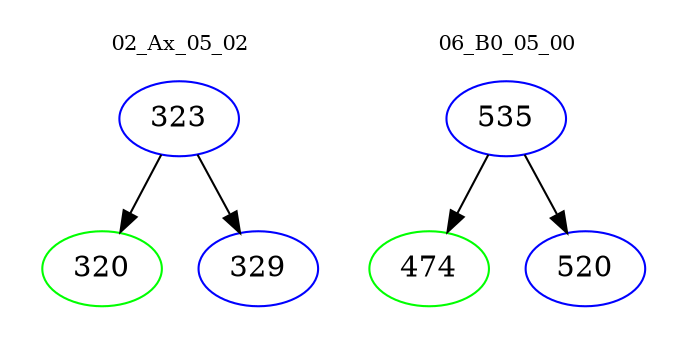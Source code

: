 digraph{
subgraph cluster_0 {
color = white
label = "02_Ax_05_02";
fontsize=10;
T0_323 [label="323", color="blue"]
T0_323 -> T0_320 [color="black"]
T0_320 [label="320", color="green"]
T0_323 -> T0_329 [color="black"]
T0_329 [label="329", color="blue"]
}
subgraph cluster_1 {
color = white
label = "06_B0_05_00";
fontsize=10;
T1_535 [label="535", color="blue"]
T1_535 -> T1_474 [color="black"]
T1_474 [label="474", color="green"]
T1_535 -> T1_520 [color="black"]
T1_520 [label="520", color="blue"]
}
}
